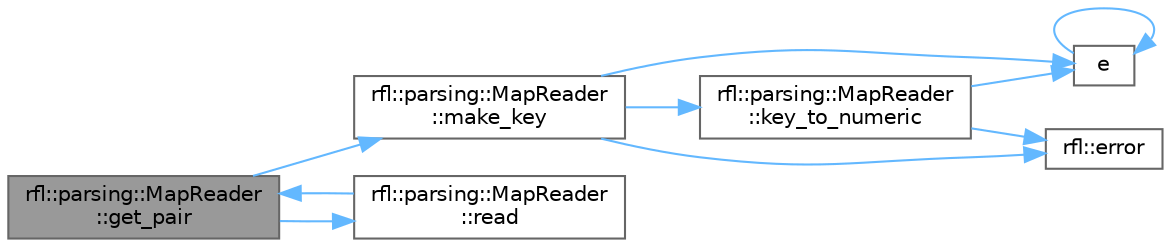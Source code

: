 digraph "rfl::parsing::MapReader::get_pair"
{
 // LATEX_PDF_SIZE
  bgcolor="transparent";
  edge [fontname=Helvetica,fontsize=10,labelfontname=Helvetica,labelfontsize=10];
  node [fontname=Helvetica,fontsize=10,shape=box,height=0.2,width=0.4];
  rankdir="LR";
  Node1 [id="Node000001",label="rfl::parsing::MapReader\l::get_pair",height=0.2,width=0.4,color="gray40", fillcolor="grey60", style="filled", fontcolor="black",tooltip=" "];
  Node1 -> Node2 [id="edge1_Node000001_Node000002",color="steelblue1",style="solid",tooltip=" "];
  Node2 [id="Node000002",label="rfl::parsing::MapReader\l::make_key",height=0.2,width=0.4,color="grey40", fillcolor="white", style="filled",URL="$classrfl_1_1parsing_1_1_map_reader.html#a3771dd44bc9fda4f09e96fd5707f8c48",tooltip=" "];
  Node2 -> Node3 [id="edge2_Node000002_Node000003",color="steelblue1",style="solid",tooltip=" "];
  Node3 [id="Node000003",label="e",height=0.2,width=0.4,color="grey40", fillcolor="white", style="filled",URL="$_cwise__array__power__array_8cpp.html#a9cb86ff854760bf91a154f2724a9101d",tooltip=" "];
  Node3 -> Node3 [id="edge3_Node000003_Node000003",color="steelblue1",style="solid",tooltip=" "];
  Node2 -> Node4 [id="edge4_Node000002_Node000004",color="steelblue1",style="solid",tooltip=" "];
  Node4 [id="Node000004",label="rfl::error",height=0.2,width=0.4,color="grey40", fillcolor="white", style="filled",URL="$namespacerfl.html#a6625864c6c297dfdc3d3c3ee3181dd8c",tooltip="Shorthand for unexpected error."];
  Node2 -> Node5 [id="edge5_Node000002_Node000005",color="steelblue1",style="solid",tooltip=" "];
  Node5 [id="Node000005",label="rfl::parsing::MapReader\l::key_to_numeric",height=0.2,width=0.4,color="grey40", fillcolor="white", style="filled",URL="$classrfl_1_1parsing_1_1_map_reader.html#a519bd765a19fc242c3f56a7275c1eee2",tooltip=" "];
  Node5 -> Node3 [id="edge6_Node000005_Node000003",color="steelblue1",style="solid",tooltip=" "];
  Node5 -> Node4 [id="edge7_Node000005_Node000004",color="steelblue1",style="solid",tooltip=" "];
  Node1 -> Node6 [id="edge8_Node000001_Node000006",color="steelblue1",style="solid",tooltip=" "];
  Node6 [id="Node000006",label="rfl::parsing::MapReader\l::read",height=0.2,width=0.4,color="grey40", fillcolor="white", style="filled",URL="$classrfl_1_1parsing_1_1_map_reader.html#ac6517df38e93f77dbc5141cb5c1c8742",tooltip=" "];
  Node6 -> Node1 [id="edge9_Node000006_Node000001",color="steelblue1",style="solid",tooltip=" "];
}
